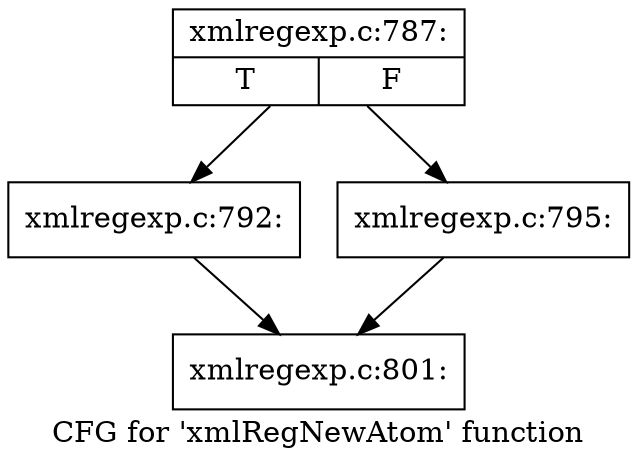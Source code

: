 digraph "CFG for 'xmlRegNewAtom' function" {
	label="CFG for 'xmlRegNewAtom' function";

	Node0x40bafd0 [shape=record,label="{xmlregexp.c:787:|{<s0>T|<s1>F}}"];
	Node0x40bafd0 -> Node0x448b8d0;
	Node0x40bafd0 -> Node0x448b920;
	Node0x448b8d0 [shape=record,label="{xmlregexp.c:792:}"];
	Node0x448b8d0 -> Node0x448ac60;
	Node0x448b920 [shape=record,label="{xmlregexp.c:795:}"];
	Node0x448b920 -> Node0x448ac60;
	Node0x448ac60 [shape=record,label="{xmlregexp.c:801:}"];
}
